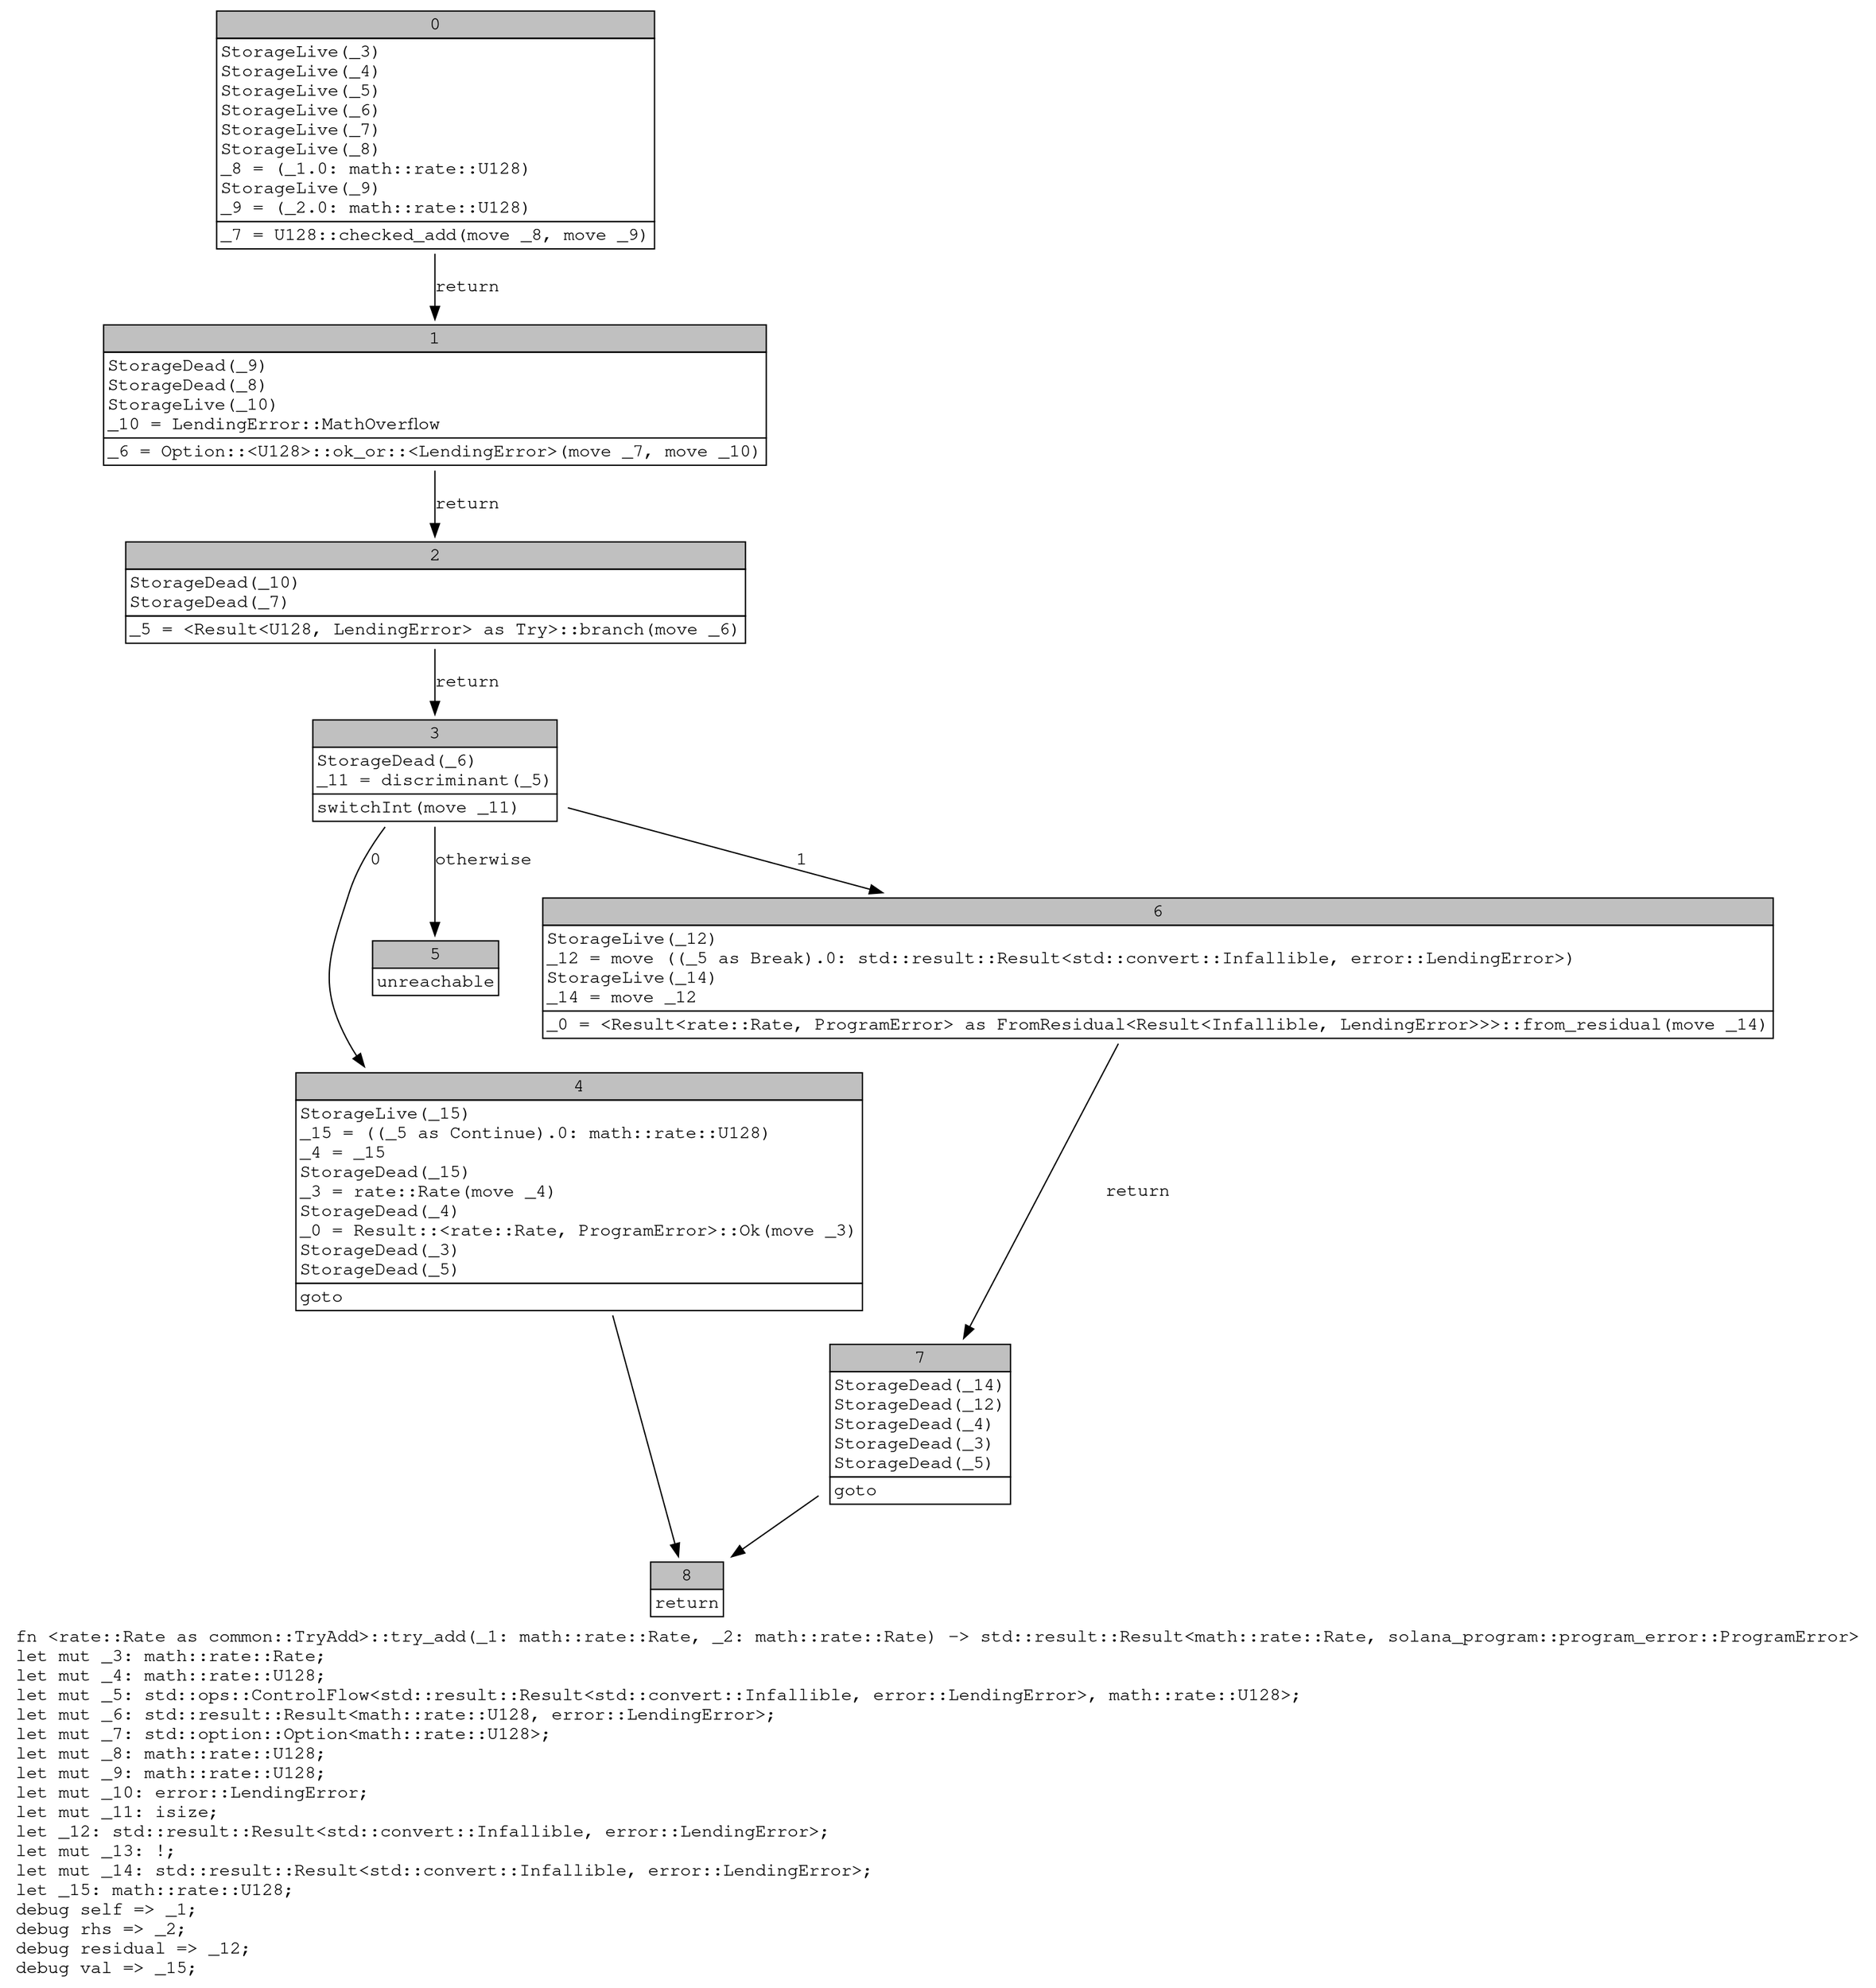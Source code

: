 digraph Mir_0_193 {
    graph [fontname="Courier, monospace"];
    node [fontname="Courier, monospace"];
    edge [fontname="Courier, monospace"];
    label=<fn &lt;rate::Rate as common::TryAdd&gt;::try_add(_1: math::rate::Rate, _2: math::rate::Rate) -&gt; std::result::Result&lt;math::rate::Rate, solana_program::program_error::ProgramError&gt;<br align="left"/>let mut _3: math::rate::Rate;<br align="left"/>let mut _4: math::rate::U128;<br align="left"/>let mut _5: std::ops::ControlFlow&lt;std::result::Result&lt;std::convert::Infallible, error::LendingError&gt;, math::rate::U128&gt;;<br align="left"/>let mut _6: std::result::Result&lt;math::rate::U128, error::LendingError&gt;;<br align="left"/>let mut _7: std::option::Option&lt;math::rate::U128&gt;;<br align="left"/>let mut _8: math::rate::U128;<br align="left"/>let mut _9: math::rate::U128;<br align="left"/>let mut _10: error::LendingError;<br align="left"/>let mut _11: isize;<br align="left"/>let _12: std::result::Result&lt;std::convert::Infallible, error::LendingError&gt;;<br align="left"/>let mut _13: !;<br align="left"/>let mut _14: std::result::Result&lt;std::convert::Infallible, error::LendingError&gt;;<br align="left"/>let _15: math::rate::U128;<br align="left"/>debug self =&gt; _1;<br align="left"/>debug rhs =&gt; _2;<br align="left"/>debug residual =&gt; _12;<br align="left"/>debug val =&gt; _15;<br align="left"/>>;
    bb0__0_193 [shape="none", label=<<table border="0" cellborder="1" cellspacing="0"><tr><td bgcolor="gray" align="center" colspan="1">0</td></tr><tr><td align="left" balign="left">StorageLive(_3)<br/>StorageLive(_4)<br/>StorageLive(_5)<br/>StorageLive(_6)<br/>StorageLive(_7)<br/>StorageLive(_8)<br/>_8 = (_1.0: math::rate::U128)<br/>StorageLive(_9)<br/>_9 = (_2.0: math::rate::U128)<br/></td></tr><tr><td align="left">_7 = U128::checked_add(move _8, move _9)</td></tr></table>>];
    bb1__0_193 [shape="none", label=<<table border="0" cellborder="1" cellspacing="0"><tr><td bgcolor="gray" align="center" colspan="1">1</td></tr><tr><td align="left" balign="left">StorageDead(_9)<br/>StorageDead(_8)<br/>StorageLive(_10)<br/>_10 = LendingError::MathOverflow<br/></td></tr><tr><td align="left">_6 = Option::&lt;U128&gt;::ok_or::&lt;LendingError&gt;(move _7, move _10)</td></tr></table>>];
    bb2__0_193 [shape="none", label=<<table border="0" cellborder="1" cellspacing="0"><tr><td bgcolor="gray" align="center" colspan="1">2</td></tr><tr><td align="left" balign="left">StorageDead(_10)<br/>StorageDead(_7)<br/></td></tr><tr><td align="left">_5 = &lt;Result&lt;U128, LendingError&gt; as Try&gt;::branch(move _6)</td></tr></table>>];
    bb3__0_193 [shape="none", label=<<table border="0" cellborder="1" cellspacing="0"><tr><td bgcolor="gray" align="center" colspan="1">3</td></tr><tr><td align="left" balign="left">StorageDead(_6)<br/>_11 = discriminant(_5)<br/></td></tr><tr><td align="left">switchInt(move _11)</td></tr></table>>];
    bb4__0_193 [shape="none", label=<<table border="0" cellborder="1" cellspacing="0"><tr><td bgcolor="gray" align="center" colspan="1">4</td></tr><tr><td align="left" balign="left">StorageLive(_15)<br/>_15 = ((_5 as Continue).0: math::rate::U128)<br/>_4 = _15<br/>StorageDead(_15)<br/>_3 = rate::Rate(move _4)<br/>StorageDead(_4)<br/>_0 = Result::&lt;rate::Rate, ProgramError&gt;::Ok(move _3)<br/>StorageDead(_3)<br/>StorageDead(_5)<br/></td></tr><tr><td align="left">goto</td></tr></table>>];
    bb5__0_193 [shape="none", label=<<table border="0" cellborder="1" cellspacing="0"><tr><td bgcolor="gray" align="center" colspan="1">5</td></tr><tr><td align="left">unreachable</td></tr></table>>];
    bb6__0_193 [shape="none", label=<<table border="0" cellborder="1" cellspacing="0"><tr><td bgcolor="gray" align="center" colspan="1">6</td></tr><tr><td align="left" balign="left">StorageLive(_12)<br/>_12 = move ((_5 as Break).0: std::result::Result&lt;std::convert::Infallible, error::LendingError&gt;)<br/>StorageLive(_14)<br/>_14 = move _12<br/></td></tr><tr><td align="left">_0 = &lt;Result&lt;rate::Rate, ProgramError&gt; as FromResidual&lt;Result&lt;Infallible, LendingError&gt;&gt;&gt;::from_residual(move _14)</td></tr></table>>];
    bb7__0_193 [shape="none", label=<<table border="0" cellborder="1" cellspacing="0"><tr><td bgcolor="gray" align="center" colspan="1">7</td></tr><tr><td align="left" balign="left">StorageDead(_14)<br/>StorageDead(_12)<br/>StorageDead(_4)<br/>StorageDead(_3)<br/>StorageDead(_5)<br/></td></tr><tr><td align="left">goto</td></tr></table>>];
    bb8__0_193 [shape="none", label=<<table border="0" cellborder="1" cellspacing="0"><tr><td bgcolor="gray" align="center" colspan="1">8</td></tr><tr><td align="left">return</td></tr></table>>];
    bb0__0_193 -> bb1__0_193 [label="return"];
    bb1__0_193 -> bb2__0_193 [label="return"];
    bb2__0_193 -> bb3__0_193 [label="return"];
    bb3__0_193 -> bb4__0_193 [label="0"];
    bb3__0_193 -> bb6__0_193 [label="1"];
    bb3__0_193 -> bb5__0_193 [label="otherwise"];
    bb4__0_193 -> bb8__0_193 [label=""];
    bb6__0_193 -> bb7__0_193 [label="return"];
    bb7__0_193 -> bb8__0_193 [label=""];
}
